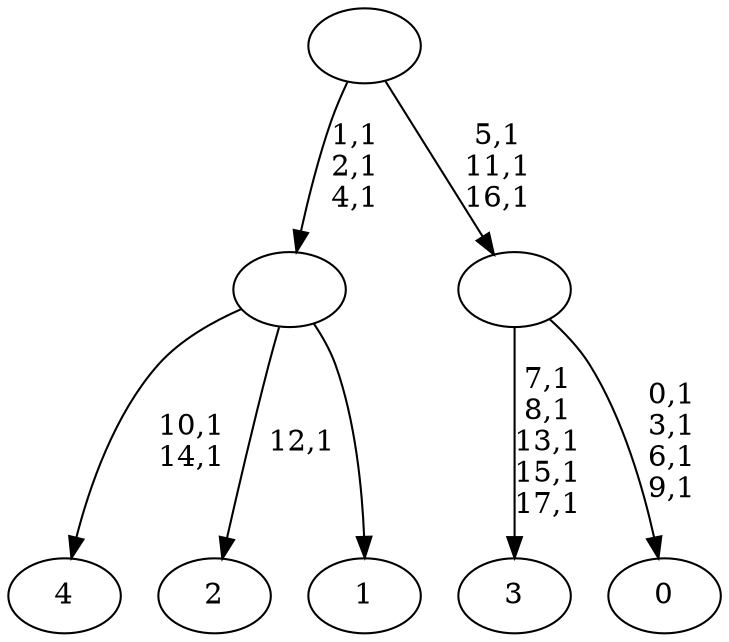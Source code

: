 digraph T {
	23 [label="4"]
	20 [label="3"]
	14 [label="2"]
	12 [label="1"]
	11 [label=""]
	8 [label="0"]
	3 [label=""]
	0 [label=""]
	11 -> 14 [label="12,1"]
	11 -> 23 [label="10,1\n14,1"]
	11 -> 12 [label=""]
	3 -> 8 [label="0,1\n3,1\n6,1\n9,1"]
	3 -> 20 [label="7,1\n8,1\n13,1\n15,1\n17,1"]
	0 -> 3 [label="5,1\n11,1\n16,1"]
	0 -> 11 [label="1,1\n2,1\n4,1"]
}
